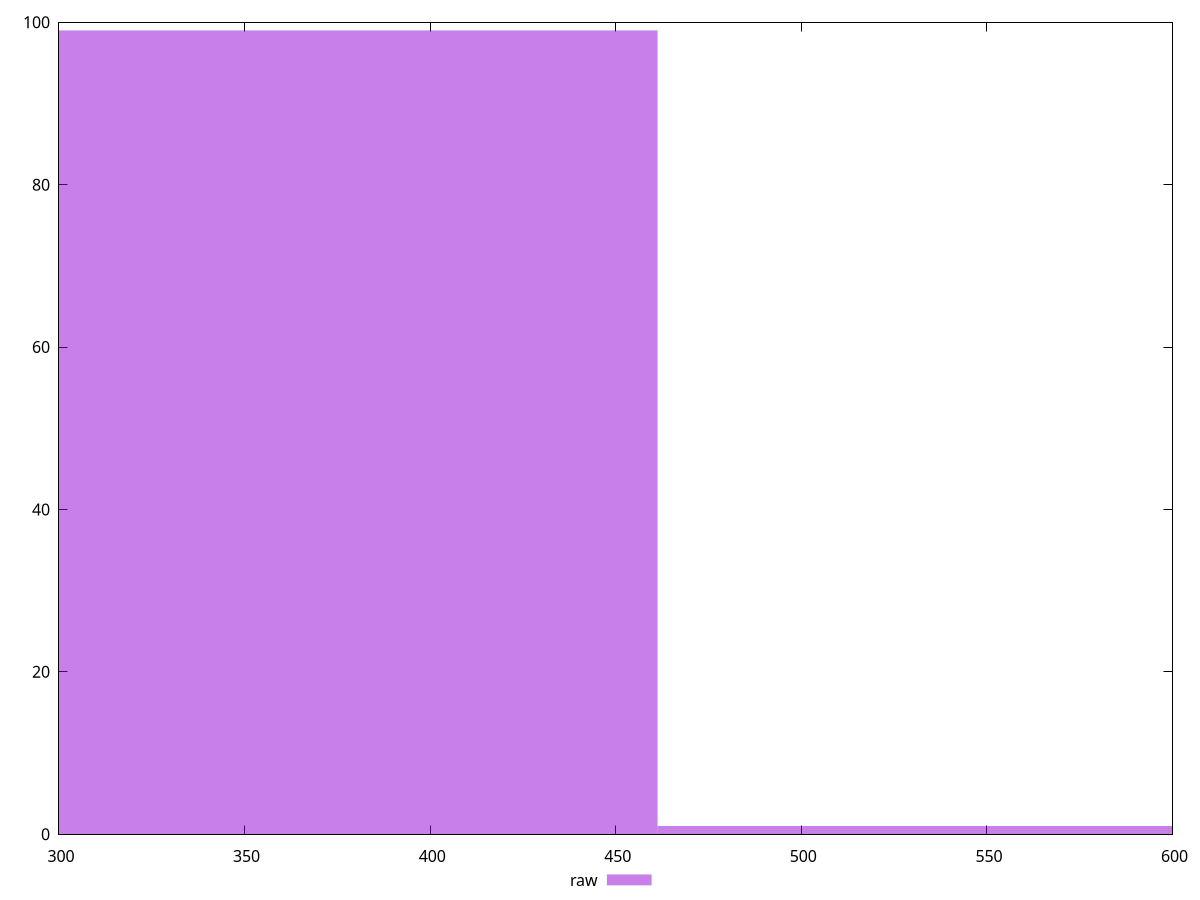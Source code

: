reset

$raw <<EOF
369.0109868572839 99
553.5164802859258 1
EOF

set key outside below
set boxwidth 184.50549342864196
set xrange [300:600]
set yrange [0:100]
set trange [0:100]
set style fill transparent solid 0.5 noborder
set terminal svg size 640, 490 enhanced background rgb 'white'
set output "reports/report_00030_2021-02-24T20-42-31.540Z/unused-css-rules/samples/astro/raw/histogram.svg"

plot $raw title "raw" with boxes

reset
